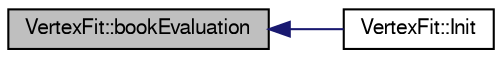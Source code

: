 digraph "VertexFit::bookEvaluation"
{
  bgcolor="transparent";
  edge [fontname="FreeSans",fontsize="10",labelfontname="FreeSans",labelfontsize="10"];
  node [fontname="FreeSans",fontsize="10",shape=record];
  rankdir="LR";
  Node1 [label="VertexFit::bookEvaluation",height=0.2,width=0.4,color="black", fillcolor="grey75", style="filled" fontcolor="black"];
  Node1 -> Node2 [dir="back",color="midnightblue",fontsize="10",style="solid",fontname="FreeSans"];
  Node2 [label="VertexFit::Init",height=0.2,width=0.4,color="black",URL="$d1/d13/classVertexFit.html#a7ad006a85bde5badde6dd19820682a23"];
}
